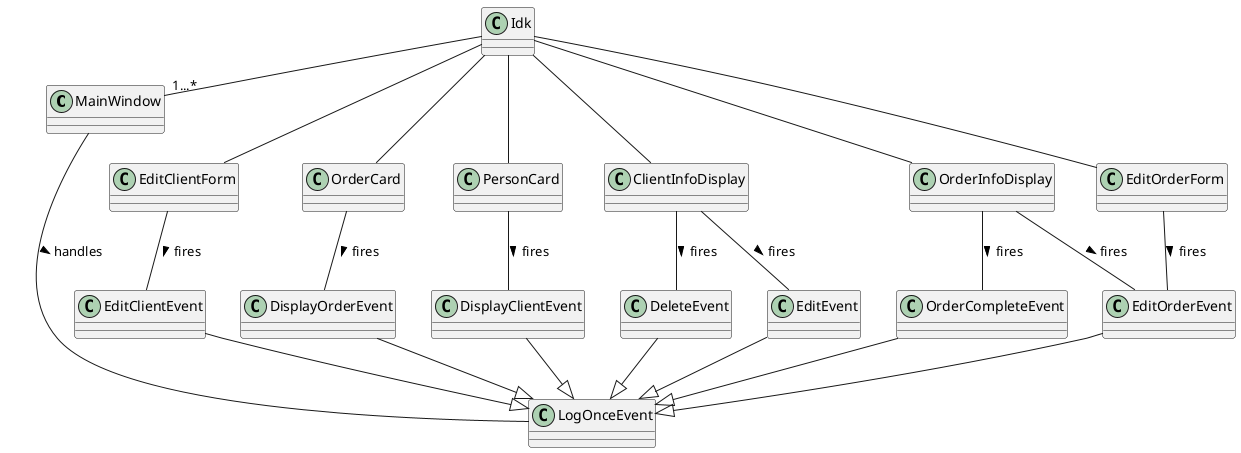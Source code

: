 @startuml

class MainWindow
class Idk
class EditClientForm
class OrderCard
class PersonCard
class ClientInfoDisplay
class OrderInfoDisplay
class EditClientEvent
class EditOrderEvent
class DisplayOrderEvent
class DisplayClientEvent
class EditEvent
class DeleteEvent
class EditOrderEvent
class OrderCompleteEvent
class LogOnceEvent

MainWindow - LogOnceEvent : handles >
Idk - "1...*" MainWindow
Idk -- EditClientForm
Idk -- EditOrderForm
Idk -- OrderCard
Idk -- PersonCard
Idk -- ClientInfoDisplay
Idk -- OrderInfoDisplay
EditClientForm -- EditClientEvent : fires >
EditOrderForm -- EditOrderEvent : fires >
OrderCard -- DisplayOrderEvent : fires >
PersonCard -- DisplayClientEvent : fires >
ClientInfoDisplay -- EditEvent : fires >
ClientInfoDisplay -- DeleteEvent : fires >
OrderInfoDisplay -- EditOrderEvent : fires >
OrderInfoDisplay -- OrderCompleteEvent : fires >
EditClientEvent --|> LogOnceEvent
EditOrderEvent --|> LogOnceEvent
DisplayOrderEvent --|> LogOnceEvent
DisplayClientEvent --|> LogOnceEvent
EditEvent --|> LogOnceEvent
DeleteEvent --|> LogOnceEvent
OrderCompleteEvent --|> LogOnceEvent

@enduml